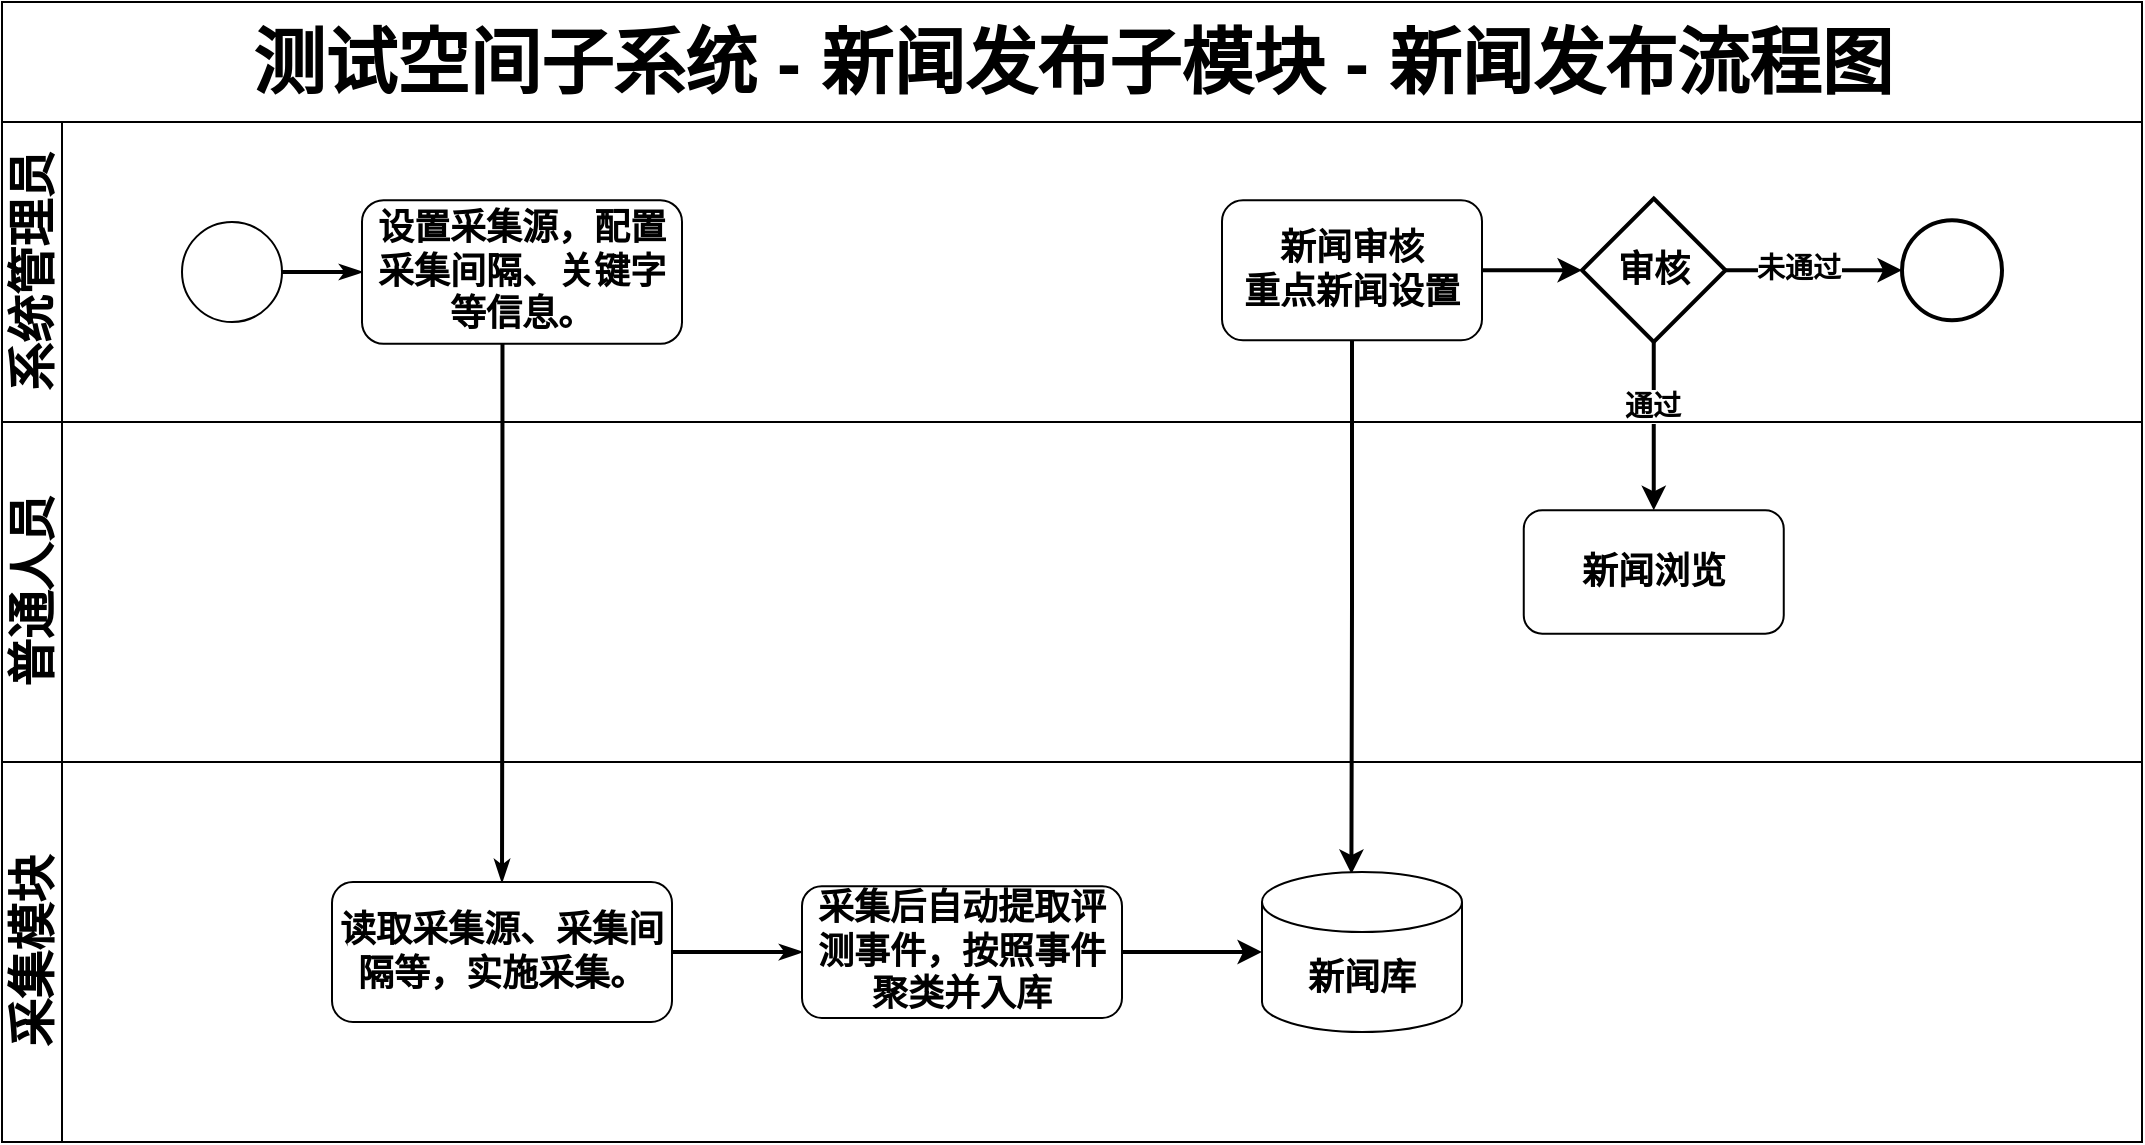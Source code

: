 <mxfile version="15.4.0" type="device"><diagram name="Page-1" id="c7488fd3-1785-93aa-aadb-54a6760d102a"><mxGraphModel dx="1088" dy="787" grid="1" gridSize="10" guides="1" tooltips="1" connect="1" arrows="1" fold="1" page="1" pageScale="1" pageWidth="1169" pageHeight="827" background="none" math="0" shadow="0"><root><mxCell id="0"/><mxCell id="1" parent="0"/><mxCell id="2b4e8129b02d487f-1" value="&lt;span style=&quot;font-family: &amp;#34;helvetica&amp;#34;&quot;&gt;&lt;font style=&quot;font-size: 36px&quot;&gt;测试空间子系统 - 新闻发布子模块 - 新闻发布流程图&lt;/font&gt;&lt;/span&gt;" style="swimlane;html=1;childLayout=stackLayout;horizontal=1;startSize=60;horizontalStack=0;rounded=0;shadow=0;labelBackgroundColor=none;strokeWidth=1;fontFamily=Verdana;fontSize=8;align=center;" parent="1" vertex="1"><mxGeometry x="50" y="60" width="1070" height="570" as="geometry"/></mxCell><mxCell id="2b4e8129b02d487f-2" value="&lt;font style=&quot;font-size: 24px&quot;&gt;系统管理员&lt;/font&gt;" style="swimlane;html=1;startSize=30;horizontal=0;" parent="2b4e8129b02d487f-1" vertex="1"><mxGeometry y="60" width="1070" height="150" as="geometry"><mxRectangle y="20" width="680" height="20" as="alternateBounds"/></mxGeometry></mxCell><mxCell id="2b4e8129b02d487f-18" style="edgeStyle=orthogonalEdgeStyle;rounded=0;html=1;labelBackgroundColor=none;startArrow=none;startFill=0;startSize=5;endArrow=classicThin;endFill=1;endSize=5;jettySize=auto;orthogonalLoop=1;strokeWidth=2;fontFamily=Verdana;fontSize=8" parent="2b4e8129b02d487f-2" source="2b4e8129b02d487f-5" target="2b4e8129b02d487f-6" edge="1"><mxGeometry relative="1" as="geometry"/></mxCell><mxCell id="2b4e8129b02d487f-5" value="" style="ellipse;whiteSpace=wrap;html=1;rounded=0;shadow=0;labelBackgroundColor=none;strokeWidth=1;fontFamily=Verdana;fontSize=8;align=center;" parent="2b4e8129b02d487f-2" vertex="1"><mxGeometry x="90" y="50" width="50" height="50" as="geometry"/></mxCell><mxCell id="2b4e8129b02d487f-6" value="&lt;font style=&quot;font-size: 18px&quot;&gt;&lt;b&gt;设置采集源，配置采集间隔、关键字等信息。&lt;/b&gt;&lt;/font&gt;" style="rounded=1;whiteSpace=wrap;html=1;shadow=0;labelBackgroundColor=none;strokeWidth=1;fontFamily=Verdana;fontSize=8;align=center;" parent="2b4e8129b02d487f-2" vertex="1"><mxGeometry x="180" y="39.13" width="160" height="71.75" as="geometry"/></mxCell><mxCell id="AofMpzd5uP0Fp_NlBLHa-4" style="edgeStyle=orthogonalEdgeStyle;rounded=0;orthogonalLoop=1;jettySize=auto;html=1;exitX=1;exitY=0.5;exitDx=0;exitDy=0;entryX=0;entryY=0.5;entryDx=0;entryDy=0;entryPerimeter=0;strokeWidth=2;" parent="2b4e8129b02d487f-2" source="GUoPhj74vB01N_jU7Z7r-3" target="2b4e8129b02d487f-13" edge="1"><mxGeometry relative="1" as="geometry"><mxPoint x="475" y="73.25" as="sourcePoint"/></mxGeometry></mxCell><mxCell id="GUoPhj74vB01N_jU7Z7r-5" style="edgeStyle=orthogonalEdgeStyle;rounded=0;orthogonalLoop=1;jettySize=auto;html=1;entryX=0;entryY=0.5;entryDx=0;entryDy=0;strokeWidth=2;exitX=1;exitY=0.5;exitDx=0;exitDy=0;exitPerimeter=0;" parent="2b4e8129b02d487f-2" source="2b4e8129b02d487f-13" edge="1" target="GUoPhj74vB01N_jU7Z7r-7"><mxGeometry relative="1" as="geometry"><mxPoint x="840" y="75" as="sourcePoint"/><mxPoint x="940.0" y="75.01" as="targetPoint"/></mxGeometry></mxCell><mxCell id="GUoPhj74vB01N_jU7Z7r-6" value="&lt;b&gt;&lt;font style=&quot;font-size: 14px&quot;&gt;未通过&lt;/font&gt;&lt;/b&gt;" style="edgeLabel;html=1;align=center;verticalAlign=middle;resizable=0;points=[];" parent="GUoPhj74vB01N_jU7Z7r-5" vertex="1" connectable="0"><mxGeometry x="-0.189" y="1" relative="1" as="geometry"><mxPoint as="offset"/></mxGeometry></mxCell><mxCell id="2b4e8129b02d487f-13" value="&lt;font style=&quot;font-size: 18px&quot;&gt;&lt;b&gt;审核&lt;/b&gt;&lt;/font&gt;" style="strokeWidth=2;html=1;shape=mxgraph.flowchart.decision;whiteSpace=wrap;rounded=1;shadow=0;labelBackgroundColor=none;fontFamily=Verdana;fontSize=8;align=center;" parent="2b4e8129b02d487f-2" vertex="1"><mxGeometry x="790" y="38.26" width="71.75" height="71.75" as="geometry"/></mxCell><mxCell id="GUoPhj74vB01N_jU7Z7r-3" value="&lt;b&gt;&lt;font style=&quot;font-size: 18px&quot;&gt;新闻审核&lt;br&gt;重点新闻设置&lt;/font&gt;&lt;/b&gt;" style="rounded=1;whiteSpace=wrap;html=1;shadow=0;labelBackgroundColor=none;strokeWidth=1;fontFamily=Verdana;fontSize=8;align=center;" parent="2b4e8129b02d487f-2" vertex="1"><mxGeometry x="610" y="39.13" width="130" height="70" as="geometry"/></mxCell><mxCell id="GUoPhj74vB01N_jU7Z7r-7" value="" style="ellipse;whiteSpace=wrap;html=1;rounded=0;shadow=0;labelBackgroundColor=none;strokeWidth=2;fontFamily=Verdana;fontSize=8;align=center;" parent="2b4e8129b02d487f-2" vertex="1"><mxGeometry x="950" y="49.13" width="50" height="50" as="geometry"/></mxCell><mxCell id="AofMpzd5uP0Fp_NlBLHa-6" style="edgeStyle=orthogonalEdgeStyle;rounded=0;orthogonalLoop=1;jettySize=auto;html=1;exitX=0.5;exitY=1;exitDx=0;exitDy=0;exitPerimeter=0;entryX=0.5;entryY=0;entryDx=0;entryDy=0;strokeWidth=2;" parent="2b4e8129b02d487f-1" source="2b4e8129b02d487f-13" target="GUoPhj74vB01N_jU7Z7r-4" edge="1"><mxGeometry relative="1" as="geometry"><mxPoint x="585.88" y="230" as="targetPoint"/></mxGeometry></mxCell><mxCell id="AofMpzd5uP0Fp_NlBLHa-7" value="&lt;b&gt;&lt;font style=&quot;font-size: 14px&quot;&gt;通过&lt;/font&gt;&lt;/b&gt;" style="edgeLabel;html=1;align=center;verticalAlign=middle;resizable=0;points=[];" parent="AofMpzd5uP0Fp_NlBLHa-6" vertex="1" connectable="0"><mxGeometry x="-0.247" y="-1" relative="1" as="geometry"><mxPoint as="offset"/></mxGeometry></mxCell><mxCell id="2b4e8129b02d487f-3" value="&lt;font style=&quot;font-size: 24px&quot;&gt;普通人员&lt;/font&gt;" style="swimlane;html=1;startSize=30;horizontal=0;" parent="2b4e8129b02d487f-1" vertex="1"><mxGeometry y="210" width="1070" height="170" as="geometry"/></mxCell><mxCell id="GUoPhj74vB01N_jU7Z7r-4" value="&lt;b&gt;&lt;font style=&quot;font-size: 18px&quot;&gt;新闻浏览&lt;/font&gt;&lt;/b&gt;" style="rounded=1;whiteSpace=wrap;html=1;shadow=0;labelBackgroundColor=none;strokeWidth=1;fontFamily=Verdana;fontSize=8;align=center;" parent="2b4e8129b02d487f-3" vertex="1"><mxGeometry x="760.88" y="44.12" width="130" height="61.75" as="geometry"/></mxCell><mxCell id="2b4e8129b02d487f-24" style="edgeStyle=orthogonalEdgeStyle;rounded=0;html=1;labelBackgroundColor=none;startArrow=none;startFill=0;startSize=5;endArrow=classicThin;endFill=1;endSize=5;jettySize=auto;orthogonalLoop=1;strokeWidth=2;fontFamily=Verdana;fontSize=8;entryX=0.5;entryY=0;entryDx=0;entryDy=0;exitX=0.439;exitY=0.995;exitDx=0;exitDy=0;exitPerimeter=0;" parent="2b4e8129b02d487f-1" source="2b4e8129b02d487f-6" target="GUoPhj74vB01N_jU7Z7r-1" edge="1"><mxGeometry relative="1" as="geometry"><mxPoint x="200" y="395.5" as="targetPoint"/></mxGeometry></mxCell><mxCell id="AofMpzd5uP0Fp_NlBLHa-3" style="edgeStyle=orthogonalEdgeStyle;rounded=0;orthogonalLoop=1;jettySize=auto;html=1;exitX=0.5;exitY=1;exitDx=0;exitDy=0;strokeWidth=2;entryX=0.447;entryY=0.012;entryDx=0;entryDy=0;entryPerimeter=0;" parent="2b4e8129b02d487f-1" source="GUoPhj74vB01N_jU7Z7r-3" target="pQAj6tt20ZtV_UeyX4vu-2" edge="1"><mxGeometry relative="1" as="geometry"><mxPoint x="373" y="370" as="sourcePoint"/><mxPoint x="740" y="330" as="targetPoint"/></mxGeometry></mxCell><mxCell id="2b4e8129b02d487f-4" value="&lt;font style=&quot;font-size: 24px&quot;&gt;采集模块&lt;/font&gt;" style="swimlane;html=1;startSize=30;horizontal=0;" parent="2b4e8129b02d487f-1" vertex="1"><mxGeometry y="380" width="1070" height="190" as="geometry"/></mxCell><mxCell id="2b4e8129b02d487f-28" style="edgeStyle=orthogonalEdgeStyle;rounded=0;html=1;labelBackgroundColor=none;startArrow=none;startFill=0;startSize=5;endArrow=classicThin;endFill=1;endSize=5;jettySize=auto;orthogonalLoop=1;strokeWidth=2;fontFamily=Verdana;fontSize=8;exitX=1;exitY=0.5;exitDx=0;exitDy=0;" parent="2b4e8129b02d487f-4" source="GUoPhj74vB01N_jU7Z7r-1" target="GUoPhj74vB01N_jU7Z7r-2" edge="1"><mxGeometry relative="1" as="geometry"><mxPoint x="315" y="75" as="targetPoint"/><mxPoint x="270" y="75.5" as="sourcePoint"/></mxGeometry></mxCell><mxCell id="GUoPhj74vB01N_jU7Z7r-1" value="&lt;font style=&quot;font-size: 18px&quot;&gt;&lt;b&gt;读取采集源、采集间隔等，实施采集。&lt;/b&gt;&lt;/font&gt;" style="rounded=1;whiteSpace=wrap;html=1;shadow=0;labelBackgroundColor=none;strokeWidth=1;fontFamily=Verdana;fontSize=8;align=center;" parent="2b4e8129b02d487f-4" vertex="1"><mxGeometry x="165" y="60" width="170" height="70" as="geometry"/></mxCell><mxCell id="pQAj6tt20ZtV_UeyX4vu-3" style="edgeStyle=orthogonalEdgeStyle;rounded=0;orthogonalLoop=1;jettySize=auto;html=1;exitX=1;exitY=0.5;exitDx=0;exitDy=0;entryX=0;entryY=0.5;entryDx=0;entryDy=0;entryPerimeter=0;strokeWidth=2;" edge="1" parent="2b4e8129b02d487f-4" source="GUoPhj74vB01N_jU7Z7r-2" target="pQAj6tt20ZtV_UeyX4vu-2"><mxGeometry relative="1" as="geometry"/></mxCell><mxCell id="GUoPhj74vB01N_jU7Z7r-2" value="&lt;font style=&quot;font-size: 18px&quot;&gt;&lt;b&gt;采集后自动提取评测事件，按照事件聚类并入库&lt;/b&gt;&lt;/font&gt;" style="rounded=1;whiteSpace=wrap;html=1;shadow=0;labelBackgroundColor=none;strokeWidth=1;fontFamily=Verdana;fontSize=8;align=center;" parent="2b4e8129b02d487f-4" vertex="1"><mxGeometry x="400" y="62.07" width="160" height="65.87" as="geometry"/></mxCell><mxCell id="pQAj6tt20ZtV_UeyX4vu-2" value="&lt;font style=&quot;font-size: 18px&quot;&gt;&lt;b&gt;新闻库&lt;/b&gt;&lt;/font&gt;" style="shape=cylinder3;whiteSpace=wrap;html=1;boundedLbl=1;backgroundOutline=1;size=15;" vertex="1" parent="2b4e8129b02d487f-4"><mxGeometry x="630" y="55" width="100" height="80" as="geometry"/></mxCell></root></mxGraphModel></diagram></mxfile>